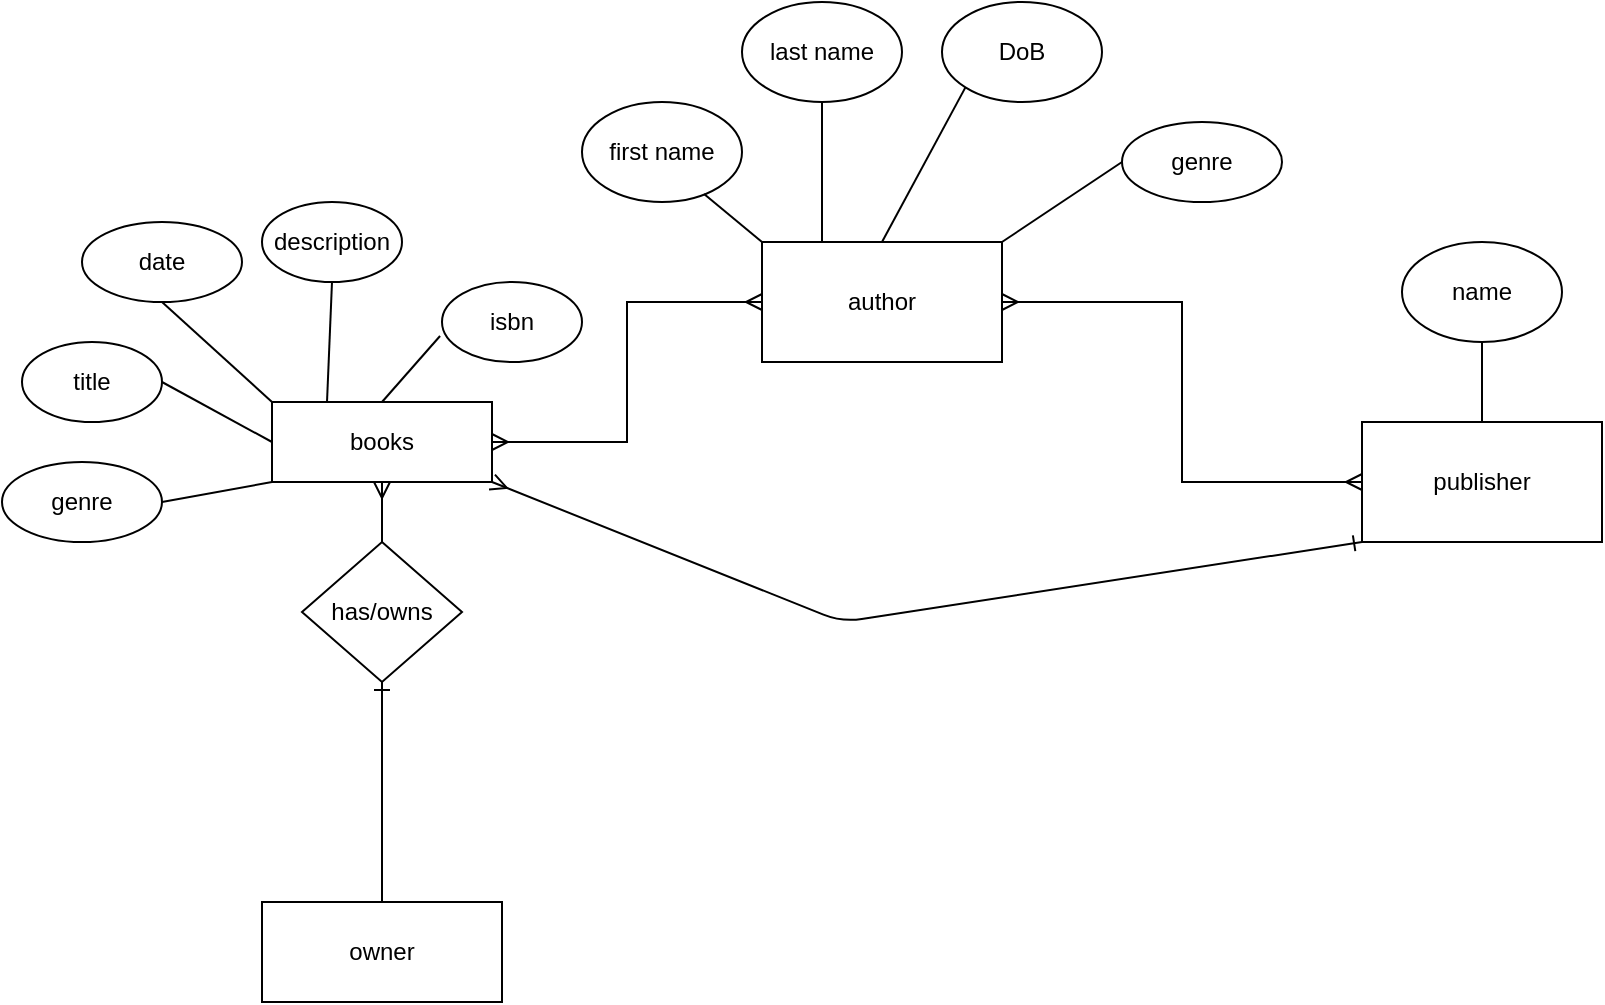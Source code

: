 <mxfile version="14.4.3" type="github">
  <diagram id="C5RBs43oDa-KdzZeNtuy" name="Page-1">
    <mxGraphModel dx="1773" dy="1792" grid="1" gridSize="10" guides="1" tooltips="1" connect="1" arrows="1" fold="1" page="1" pageScale="1" pageWidth="827" pageHeight="1169" math="0" shadow="0">
      <root>
        <mxCell id="WIyWlLk6GJQsqaUBKTNV-0" />
        <mxCell id="WIyWlLk6GJQsqaUBKTNV-1" parent="WIyWlLk6GJQsqaUBKTNV-0" />
        <mxCell id="D2HXVWzjE0gO3WGY-qEj-8" style="edgeStyle=orthogonalEdgeStyle;rounded=0;orthogonalLoop=1;jettySize=auto;html=1;entryX=0.5;entryY=1;entryDx=0;entryDy=0;endArrow=ERone;endFill=0;" edge="1" parent="WIyWlLk6GJQsqaUBKTNV-1" source="D2HXVWzjE0gO3WGY-qEj-0" target="D2HXVWzjE0gO3WGY-qEj-5">
          <mxGeometry relative="1" as="geometry" />
        </mxCell>
        <mxCell id="D2HXVWzjE0gO3WGY-qEj-0" value="owner" style="rounded=0;whiteSpace=wrap;html=1;" vertex="1" parent="WIyWlLk6GJQsqaUBKTNV-1">
          <mxGeometry x="60" y="430" width="120" height="50" as="geometry" />
        </mxCell>
        <mxCell id="D2HXVWzjE0gO3WGY-qEj-10" style="edgeStyle=orthogonalEdgeStyle;rounded=0;orthogonalLoop=1;jettySize=auto;html=1;entryX=0;entryY=0.5;entryDx=0;entryDy=0;endArrow=ERmany;endFill=0;startArrow=ERmany;startFill=0;" edge="1" parent="WIyWlLk6GJQsqaUBKTNV-1" source="D2HXVWzjE0gO3WGY-qEj-1" target="D2HXVWzjE0gO3WGY-qEj-2">
          <mxGeometry relative="1" as="geometry" />
        </mxCell>
        <mxCell id="D2HXVWzjE0gO3WGY-qEj-1" value="books" style="rounded=0;whiteSpace=wrap;html=1;" vertex="1" parent="WIyWlLk6GJQsqaUBKTNV-1">
          <mxGeometry x="65" y="180" width="110" height="40" as="geometry" />
        </mxCell>
        <mxCell id="D2HXVWzjE0gO3WGY-qEj-2" value="author" style="rounded=0;whiteSpace=wrap;html=1;" vertex="1" parent="WIyWlLk6GJQsqaUBKTNV-1">
          <mxGeometry x="310" y="100" width="120" height="60" as="geometry" />
        </mxCell>
        <mxCell id="D2HXVWzjE0gO3WGY-qEj-4" value="publisher" style="rounded=0;whiteSpace=wrap;html=1;" vertex="1" parent="WIyWlLk6GJQsqaUBKTNV-1">
          <mxGeometry x="610" y="190" width="120" height="60" as="geometry" />
        </mxCell>
        <mxCell id="D2HXVWzjE0gO3WGY-qEj-9" style="edgeStyle=orthogonalEdgeStyle;rounded=0;orthogonalLoop=1;jettySize=auto;html=1;entryX=0.5;entryY=1;entryDx=0;entryDy=0;endArrow=ERmany;endFill=0;" edge="1" parent="WIyWlLk6GJQsqaUBKTNV-1" source="D2HXVWzjE0gO3WGY-qEj-5" target="D2HXVWzjE0gO3WGY-qEj-1">
          <mxGeometry relative="1" as="geometry" />
        </mxCell>
        <mxCell id="D2HXVWzjE0gO3WGY-qEj-5" value="has/owns" style="rhombus;whiteSpace=wrap;html=1;" vertex="1" parent="WIyWlLk6GJQsqaUBKTNV-1">
          <mxGeometry x="80" y="250" width="80" height="70" as="geometry" />
        </mxCell>
        <mxCell id="D2HXVWzjE0gO3WGY-qEj-11" style="edgeStyle=orthogonalEdgeStyle;rounded=0;orthogonalLoop=1;jettySize=auto;html=1;entryX=0;entryY=0.5;entryDx=0;entryDy=0;endArrow=ERmany;endFill=0;startArrow=ERmany;startFill=0;exitX=1;exitY=0.5;exitDx=0;exitDy=0;" edge="1" parent="WIyWlLk6GJQsqaUBKTNV-1" source="D2HXVWzjE0gO3WGY-qEj-2" target="D2HXVWzjE0gO3WGY-qEj-4">
          <mxGeometry relative="1" as="geometry">
            <mxPoint x="470" y="140" as="sourcePoint" />
            <mxPoint x="600" y="140" as="targetPoint" />
          </mxGeometry>
        </mxCell>
        <mxCell id="D2HXVWzjE0gO3WGY-qEj-15" value="" style="endArrow=ERone;html=1;exitX=1;exitY=1;exitDx=0;exitDy=0;entryX=0;entryY=1;entryDx=0;entryDy=0;startArrow=ERmany;startFill=0;endFill=0;" edge="1" parent="WIyWlLk6GJQsqaUBKTNV-1" source="D2HXVWzjE0gO3WGY-qEj-1" target="D2HXVWzjE0gO3WGY-qEj-4">
          <mxGeometry width="50" height="50" relative="1" as="geometry">
            <mxPoint x="390" y="350" as="sourcePoint" />
            <mxPoint x="440" y="300" as="targetPoint" />
            <Array as="points">
              <mxPoint x="350" y="290" />
            </Array>
          </mxGeometry>
        </mxCell>
        <mxCell id="D2HXVWzjE0gO3WGY-qEj-16" value="genre" style="ellipse;whiteSpace=wrap;html=1;" vertex="1" parent="WIyWlLk6GJQsqaUBKTNV-1">
          <mxGeometry x="-70" y="210" width="80" height="40" as="geometry" />
        </mxCell>
        <mxCell id="D2HXVWzjE0gO3WGY-qEj-17" value="title" style="ellipse;whiteSpace=wrap;html=1;" vertex="1" parent="WIyWlLk6GJQsqaUBKTNV-1">
          <mxGeometry x="-60" y="150" width="70" height="40" as="geometry" />
        </mxCell>
        <mxCell id="D2HXVWzjE0gO3WGY-qEj-18" value="date" style="ellipse;whiteSpace=wrap;html=1;" vertex="1" parent="WIyWlLk6GJQsqaUBKTNV-1">
          <mxGeometry x="-30" y="90" width="80" height="40" as="geometry" />
        </mxCell>
        <mxCell id="D2HXVWzjE0gO3WGY-qEj-19" value="description" style="ellipse;whiteSpace=wrap;html=1;" vertex="1" parent="WIyWlLk6GJQsqaUBKTNV-1">
          <mxGeometry x="60" y="80" width="70" height="40" as="geometry" />
        </mxCell>
        <mxCell id="D2HXVWzjE0gO3WGY-qEj-20" value="first name" style="ellipse;whiteSpace=wrap;html=1;" vertex="1" parent="WIyWlLk6GJQsqaUBKTNV-1">
          <mxGeometry x="220" y="30" width="80" height="50" as="geometry" />
        </mxCell>
        <mxCell id="D2HXVWzjE0gO3WGY-qEj-21" value="isbn" style="ellipse;whiteSpace=wrap;html=1;" vertex="1" parent="WIyWlLk6GJQsqaUBKTNV-1">
          <mxGeometry x="150" y="120" width="70" height="40" as="geometry" />
        </mxCell>
        <mxCell id="D2HXVWzjE0gO3WGY-qEj-22" value="" style="endArrow=none;html=1;exitX=0;exitY=1;exitDx=0;exitDy=0;entryX=1;entryY=0.5;entryDx=0;entryDy=0;" edge="1" parent="WIyWlLk6GJQsqaUBKTNV-1" source="D2HXVWzjE0gO3WGY-qEj-1" target="D2HXVWzjE0gO3WGY-qEj-16">
          <mxGeometry width="50" height="50" relative="1" as="geometry">
            <mxPoint x="390" y="200" as="sourcePoint" />
            <mxPoint x="440" y="150" as="targetPoint" />
          </mxGeometry>
        </mxCell>
        <mxCell id="D2HXVWzjE0gO3WGY-qEj-23" value="" style="endArrow=none;html=1;exitX=0;exitY=0.5;exitDx=0;exitDy=0;entryX=1;entryY=0.5;entryDx=0;entryDy=0;" edge="1" parent="WIyWlLk6GJQsqaUBKTNV-1" source="D2HXVWzjE0gO3WGY-qEj-1" target="D2HXVWzjE0gO3WGY-qEj-17">
          <mxGeometry width="50" height="50" relative="1" as="geometry">
            <mxPoint x="390" y="200" as="sourcePoint" />
            <mxPoint x="440" y="150" as="targetPoint" />
          </mxGeometry>
        </mxCell>
        <mxCell id="D2HXVWzjE0gO3WGY-qEj-24" value="" style="endArrow=none;html=1;exitX=0;exitY=0;exitDx=0;exitDy=0;entryX=0.5;entryY=1;entryDx=0;entryDy=0;" edge="1" parent="WIyWlLk6GJQsqaUBKTNV-1" source="D2HXVWzjE0gO3WGY-qEj-1" target="D2HXVWzjE0gO3WGY-qEj-18">
          <mxGeometry width="50" height="50" relative="1" as="geometry">
            <mxPoint x="390" y="200" as="sourcePoint" />
            <mxPoint x="440" y="150" as="targetPoint" />
          </mxGeometry>
        </mxCell>
        <mxCell id="D2HXVWzjE0gO3WGY-qEj-25" value="" style="endArrow=none;html=1;exitX=0.25;exitY=0;exitDx=0;exitDy=0;entryX=0.5;entryY=1;entryDx=0;entryDy=0;" edge="1" parent="WIyWlLk6GJQsqaUBKTNV-1" source="D2HXVWzjE0gO3WGY-qEj-1" target="D2HXVWzjE0gO3WGY-qEj-19">
          <mxGeometry width="50" height="50" relative="1" as="geometry">
            <mxPoint x="390" y="200" as="sourcePoint" />
            <mxPoint x="440" y="150" as="targetPoint" />
          </mxGeometry>
        </mxCell>
        <mxCell id="D2HXVWzjE0gO3WGY-qEj-26" value="" style="endArrow=none;html=1;exitX=0.5;exitY=0;exitDx=0;exitDy=0;entryX=-0.014;entryY=0.675;entryDx=0;entryDy=0;entryPerimeter=0;" edge="1" parent="WIyWlLk6GJQsqaUBKTNV-1" source="D2HXVWzjE0gO3WGY-qEj-1" target="D2HXVWzjE0gO3WGY-qEj-21">
          <mxGeometry width="50" height="50" relative="1" as="geometry">
            <mxPoint x="390" y="200" as="sourcePoint" />
            <mxPoint x="440" y="150" as="targetPoint" />
          </mxGeometry>
        </mxCell>
        <mxCell id="D2HXVWzjE0gO3WGY-qEj-27" value="last name" style="ellipse;whiteSpace=wrap;html=1;" vertex="1" parent="WIyWlLk6GJQsqaUBKTNV-1">
          <mxGeometry x="300" y="-20" width="80" height="50" as="geometry" />
        </mxCell>
        <mxCell id="D2HXVWzjE0gO3WGY-qEj-28" value="DoB" style="ellipse;whiteSpace=wrap;html=1;" vertex="1" parent="WIyWlLk6GJQsqaUBKTNV-1">
          <mxGeometry x="400" y="-20" width="80" height="50" as="geometry" />
        </mxCell>
        <mxCell id="D2HXVWzjE0gO3WGY-qEj-29" value="genre" style="ellipse;whiteSpace=wrap;html=1;" vertex="1" parent="WIyWlLk6GJQsqaUBKTNV-1">
          <mxGeometry x="490" y="40" width="80" height="40" as="geometry" />
        </mxCell>
        <mxCell id="D2HXVWzjE0gO3WGY-qEj-30" value="" style="endArrow=none;html=1;exitX=0;exitY=0;exitDx=0;exitDy=0;entryX=0.763;entryY=0.92;entryDx=0;entryDy=0;entryPerimeter=0;" edge="1" parent="WIyWlLk6GJQsqaUBKTNV-1" source="D2HXVWzjE0gO3WGY-qEj-2" target="D2HXVWzjE0gO3WGY-qEj-20">
          <mxGeometry width="50" height="50" relative="1" as="geometry">
            <mxPoint x="390" y="200" as="sourcePoint" />
            <mxPoint x="440" y="150" as="targetPoint" />
          </mxGeometry>
        </mxCell>
        <mxCell id="D2HXVWzjE0gO3WGY-qEj-32" value="" style="endArrow=none;html=1;exitX=0.25;exitY=0;exitDx=0;exitDy=0;entryX=0.5;entryY=1;entryDx=0;entryDy=0;" edge="1" parent="WIyWlLk6GJQsqaUBKTNV-1" source="D2HXVWzjE0gO3WGY-qEj-2" target="D2HXVWzjE0gO3WGY-qEj-27">
          <mxGeometry width="50" height="50" relative="1" as="geometry">
            <mxPoint x="380" y="200" as="sourcePoint" />
            <mxPoint x="430" y="150" as="targetPoint" />
          </mxGeometry>
        </mxCell>
        <mxCell id="D2HXVWzjE0gO3WGY-qEj-33" value="" style="endArrow=none;html=1;exitX=0.5;exitY=0;exitDx=0;exitDy=0;entryX=0;entryY=1;entryDx=0;entryDy=0;" edge="1" parent="WIyWlLk6GJQsqaUBKTNV-1" source="D2HXVWzjE0gO3WGY-qEj-2" target="D2HXVWzjE0gO3WGY-qEj-28">
          <mxGeometry width="50" height="50" relative="1" as="geometry">
            <mxPoint x="380" y="200" as="sourcePoint" />
            <mxPoint x="430" y="150" as="targetPoint" />
          </mxGeometry>
        </mxCell>
        <mxCell id="D2HXVWzjE0gO3WGY-qEj-34" value="" style="endArrow=none;html=1;entryX=1;entryY=0;entryDx=0;entryDy=0;exitX=0;exitY=0.5;exitDx=0;exitDy=0;" edge="1" parent="WIyWlLk6GJQsqaUBKTNV-1" source="D2HXVWzjE0gO3WGY-qEj-29" target="D2HXVWzjE0gO3WGY-qEj-2">
          <mxGeometry width="50" height="50" relative="1" as="geometry">
            <mxPoint x="380" y="200" as="sourcePoint" />
            <mxPoint x="430" y="150" as="targetPoint" />
          </mxGeometry>
        </mxCell>
        <mxCell id="D2HXVWzjE0gO3WGY-qEj-35" value="name" style="ellipse;whiteSpace=wrap;html=1;" vertex="1" parent="WIyWlLk6GJQsqaUBKTNV-1">
          <mxGeometry x="630" y="100" width="80" height="50" as="geometry" />
        </mxCell>
        <mxCell id="D2HXVWzjE0gO3WGY-qEj-36" value="" style="endArrow=none;html=1;entryX=0.5;entryY=0;entryDx=0;entryDy=0;exitX=0.5;exitY=1;exitDx=0;exitDy=0;" edge="1" parent="WIyWlLk6GJQsqaUBKTNV-1" source="D2HXVWzjE0gO3WGY-qEj-35" target="D2HXVWzjE0gO3WGY-qEj-4">
          <mxGeometry width="50" height="50" relative="1" as="geometry">
            <mxPoint x="380" y="320" as="sourcePoint" />
            <mxPoint x="430" y="270" as="targetPoint" />
          </mxGeometry>
        </mxCell>
      </root>
    </mxGraphModel>
  </diagram>
</mxfile>
